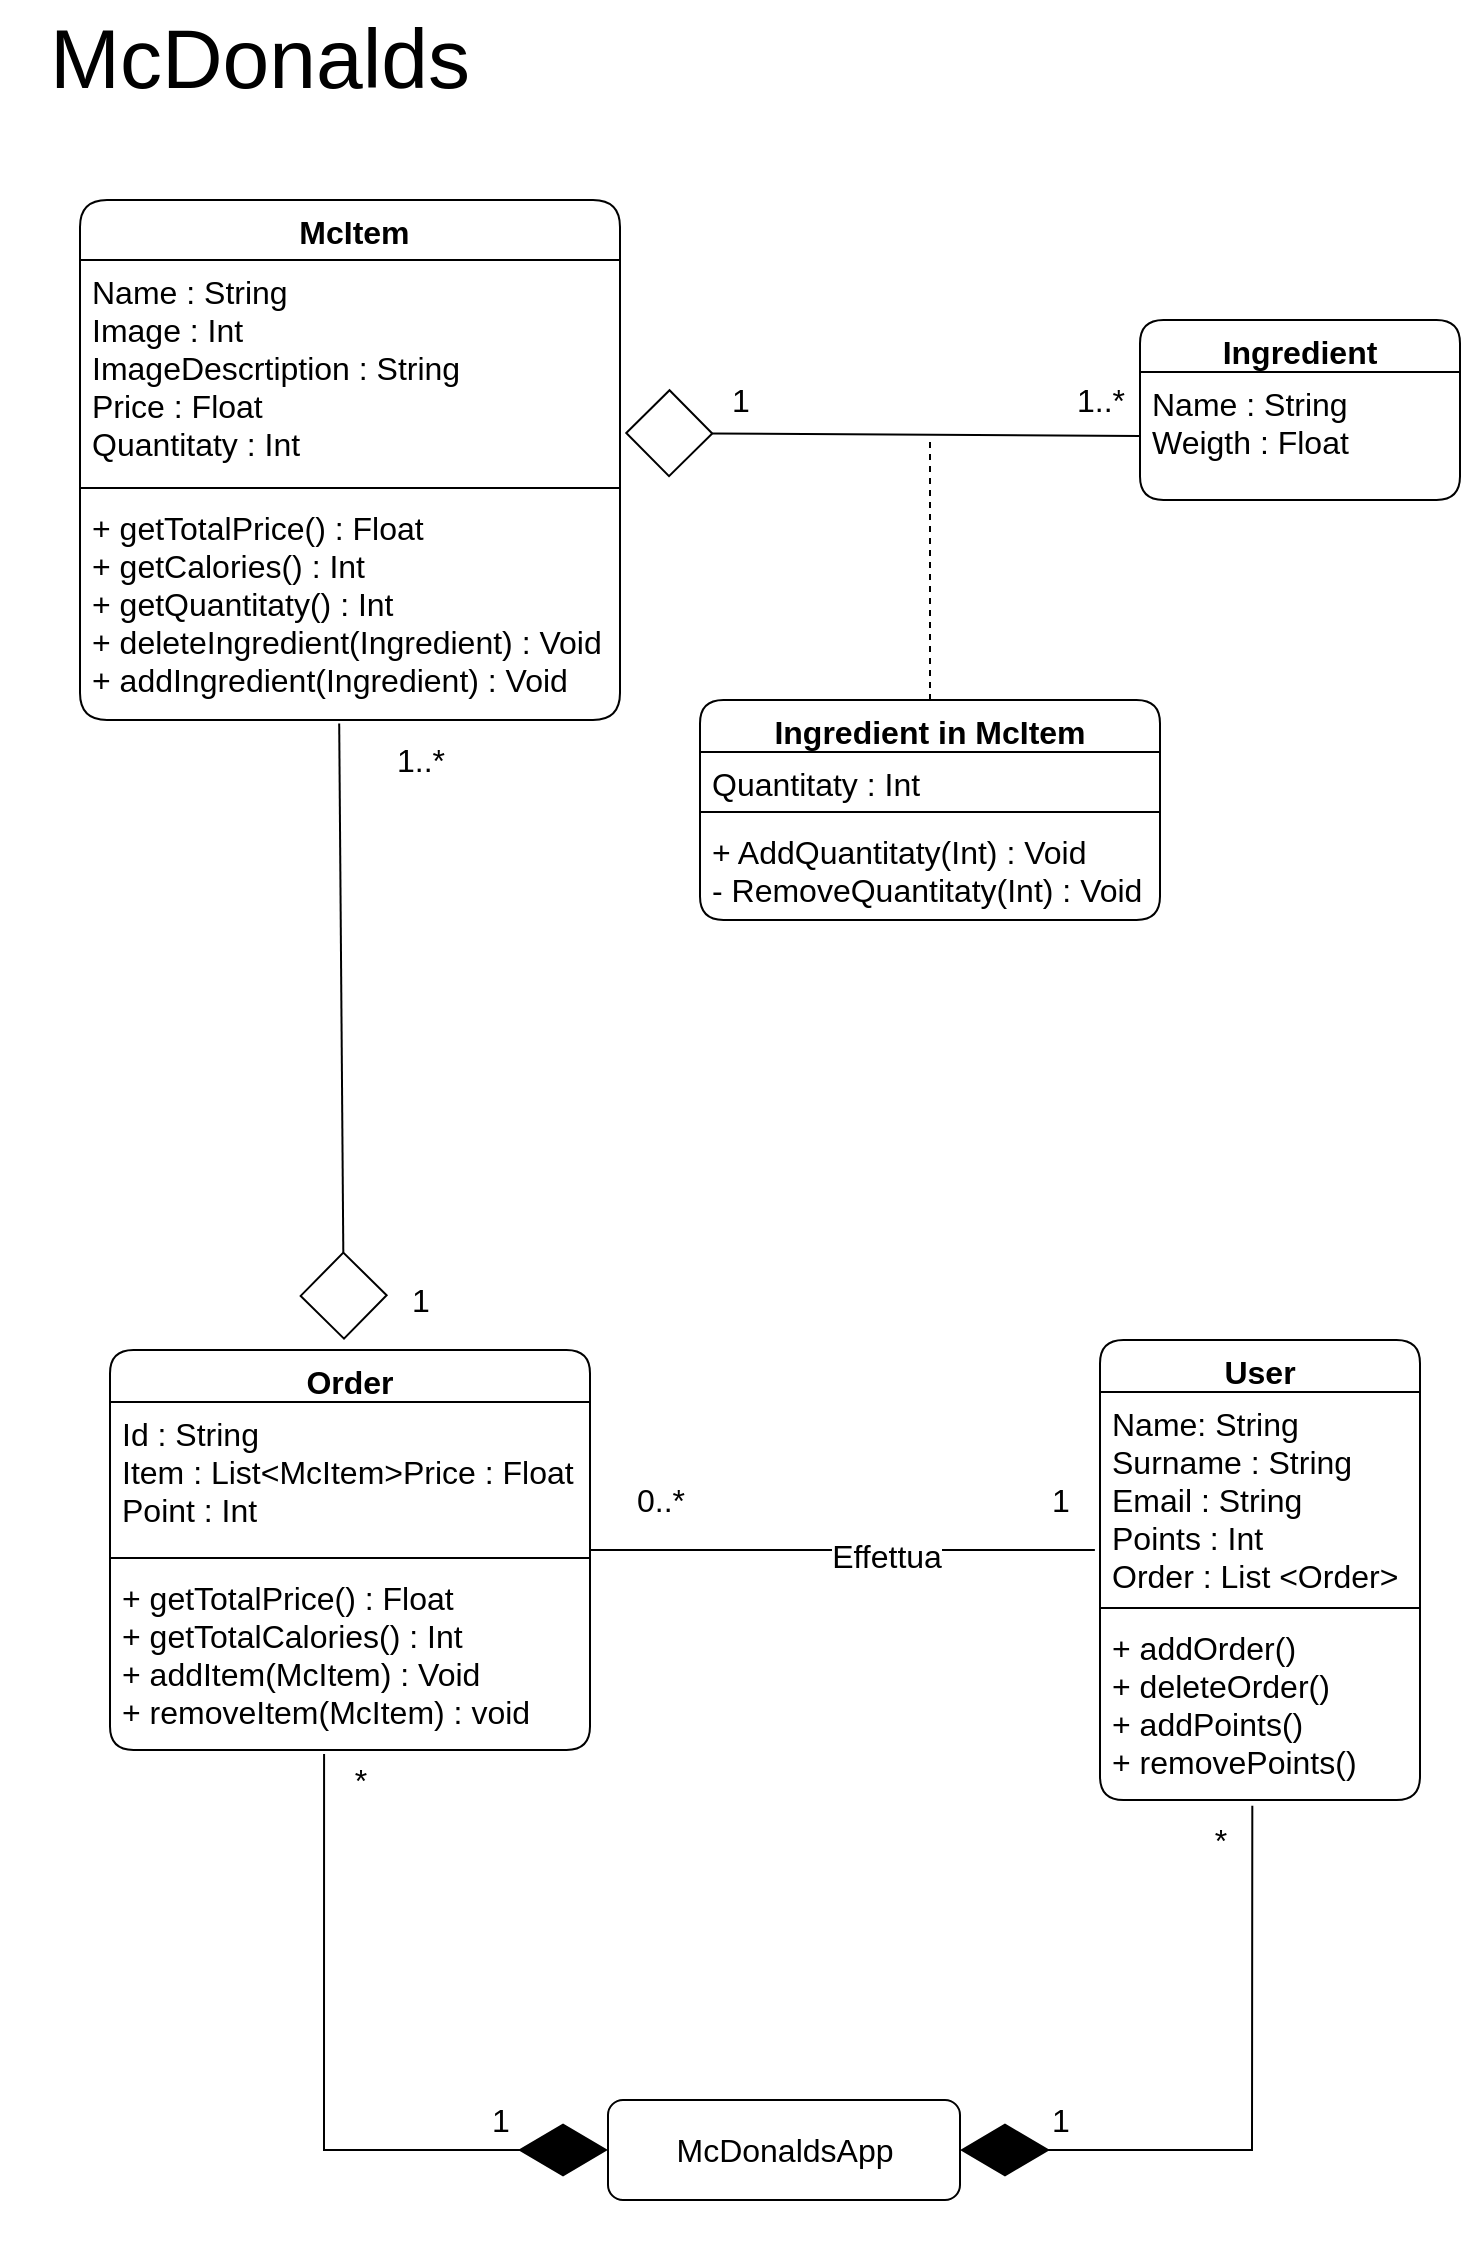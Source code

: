 <mxfile version="15.5.2" type="device"><diagram id="NiVSoZdvl49ZAUU-cU_V" name="Page-1"><mxGraphModel dx="1577" dy="1067" grid="1" gridSize="10" guides="1" tooltips="1" connect="1" arrows="1" fold="1" page="1" pageScale="1" pageWidth="827" pageHeight="1169" background="none" math="0" shadow="0"><root><mxCell id="0"/><mxCell id="1" parent="0"/><mxCell id="I-o6mCTvG4oYf4li-aWE-1" value="McDonalds" style="text;html=1;strokeColor=none;fillColor=none;align=center;verticalAlign=middle;whiteSpace=wrap;rounded=0;fontSize=42;" vertex="1" parent="1"><mxGeometry y="20" width="260" height="60" as="geometry"/></mxCell><mxCell id="I-o6mCTvG4oYf4li-aWE-14" value=" McItem" style="swimlane;fontStyle=1;align=center;verticalAlign=top;childLayout=stackLayout;horizontal=1;startSize=30;horizontalStack=0;resizeParent=1;resizeParentMax=0;resizeLast=0;collapsible=1;marginBottom=0;rounded=1;labelBackgroundColor=none;labelBorderColor=none;fontSize=16;fillColor=#FFFFFF;" vertex="1" parent="1"><mxGeometry x="40" y="120" width="270" height="260" as="geometry"/></mxCell><mxCell id="I-o6mCTvG4oYf4li-aWE-15" value="Name : String&#xA;Image : Int&#xA;ImageDescrtiption : String&#xA;Price : Float&#xA;Quantitaty : Int&#xA;" style="text;strokeColor=none;fillColor=none;align=left;verticalAlign=top;spacingLeft=4;spacingRight=4;overflow=hidden;rotatable=0;points=[[0,0.5],[1,0.5]];portConstraint=eastwest;rounded=1;labelBackgroundColor=none;labelBorderColor=none;fontSize=16;" vertex="1" parent="I-o6mCTvG4oYf4li-aWE-14"><mxGeometry y="30" width="270" height="110" as="geometry"/></mxCell><mxCell id="I-o6mCTvG4oYf4li-aWE-16" value="" style="line;strokeWidth=1;fillColor=none;align=left;verticalAlign=middle;spacingTop=-1;spacingLeft=3;spacingRight=3;rotatable=0;labelPosition=right;points=[];portConstraint=eastwest;rounded=1;labelBackgroundColor=none;labelBorderColor=none;fontSize=16;" vertex="1" parent="I-o6mCTvG4oYf4li-aWE-14"><mxGeometry y="140" width="270" height="8" as="geometry"/></mxCell><mxCell id="I-o6mCTvG4oYf4li-aWE-17" value="+ getTotalPrice() : Float&#xA;+ getCalories() : Int&#xA;+ getQuantitaty() : Int&#xA;+ deleteIngredient(Ingredient) : Void&#xA;+ addIngredient(Ingredient) : Void&#xA;&#xA;" style="text;strokeColor=none;fillColor=none;align=left;verticalAlign=top;spacingLeft=4;spacingRight=4;overflow=hidden;rotatable=0;points=[[0,0.5],[1,0.5]];portConstraint=eastwest;rounded=1;labelBackgroundColor=none;labelBorderColor=none;fontSize=16;" vertex="1" parent="I-o6mCTvG4oYf4li-aWE-14"><mxGeometry y="148" width="270" height="112" as="geometry"/></mxCell><mxCell id="I-o6mCTvG4oYf4li-aWE-26" value="Ingredient" style="swimlane;fontStyle=1;align=center;verticalAlign=top;childLayout=stackLayout;horizontal=1;startSize=26;horizontalStack=0;resizeParent=1;resizeParentMax=0;resizeLast=0;collapsible=1;marginBottom=0;rounded=1;labelBackgroundColor=none;labelBorderColor=none;fontSize=16;fillColor=#FFFFFF;" vertex="1" parent="1"><mxGeometry x="570" y="180" width="160" height="90" as="geometry"/></mxCell><mxCell id="I-o6mCTvG4oYf4li-aWE-27" value="Name : String&#xA;Weigth : Float&#xA;" style="text;strokeColor=none;fillColor=none;align=left;verticalAlign=top;spacingLeft=4;spacingRight=4;overflow=hidden;rotatable=0;points=[[0,0.5],[1,0.5]];portConstraint=eastwest;rounded=1;labelBackgroundColor=none;labelBorderColor=none;fontSize=16;" vertex="1" parent="I-o6mCTvG4oYf4li-aWE-26"><mxGeometry y="26" width="160" height="64" as="geometry"/></mxCell><mxCell id="I-o6mCTvG4oYf4li-aWE-34" value="User" style="swimlane;fontStyle=1;align=center;verticalAlign=top;childLayout=stackLayout;horizontal=1;startSize=26;horizontalStack=0;resizeParent=1;resizeParentMax=0;resizeLast=0;collapsible=1;marginBottom=0;rounded=1;labelBackgroundColor=none;labelBorderColor=none;fontSize=16;fillColor=#FFFFFF;" vertex="1" parent="1"><mxGeometry x="550" y="690" width="160" height="230" as="geometry"/></mxCell><mxCell id="I-o6mCTvG4oYf4li-aWE-35" value="Name: String&#xA;Surname : String&#xA;Email : String&#xA;Points : Int&#xA;Order : List &lt;Order&gt;" style="text;strokeColor=none;fillColor=none;align=left;verticalAlign=top;spacingLeft=4;spacingRight=4;overflow=hidden;rotatable=0;points=[[0,0.5],[1,0.5]];portConstraint=eastwest;rounded=1;labelBackgroundColor=none;labelBorderColor=none;fontSize=16;" vertex="1" parent="I-o6mCTvG4oYf4li-aWE-34"><mxGeometry y="26" width="160" height="104" as="geometry"/></mxCell><mxCell id="I-o6mCTvG4oYf4li-aWE-36" value="" style="line;strokeWidth=1;fillColor=none;align=left;verticalAlign=middle;spacingTop=-1;spacingLeft=3;spacingRight=3;rotatable=0;labelPosition=right;points=[];portConstraint=eastwest;rounded=1;labelBackgroundColor=none;labelBorderColor=none;fontSize=16;" vertex="1" parent="I-o6mCTvG4oYf4li-aWE-34"><mxGeometry y="130" width="160" height="8" as="geometry"/></mxCell><mxCell id="I-o6mCTvG4oYf4li-aWE-37" value="+ addOrder()&#xA;+ deleteOrder()&#xA;+ addPoints()&#xA;+ removePoints()&#xA;" style="text;strokeColor=none;fillColor=none;align=left;verticalAlign=top;spacingLeft=4;spacingRight=4;overflow=hidden;rotatable=0;points=[[0,0.5],[1,0.5]];portConstraint=eastwest;rounded=1;labelBackgroundColor=none;labelBorderColor=none;fontSize=16;" vertex="1" parent="I-o6mCTvG4oYf4li-aWE-34"><mxGeometry y="138" width="160" height="92" as="geometry"/></mxCell><mxCell id="I-o6mCTvG4oYf4li-aWE-39" style="rounded=0;orthogonalLoop=1;jettySize=auto;html=1;exitX=0;exitY=0.5;exitDx=0;exitDy=0;entryX=1.009;entryY=0.786;entryDx=0;entryDy=0;entryPerimeter=0;fontSize=16;endArrow=diamond;endFill=0;endSize=42;" edge="1" parent="1" source="I-o6mCTvG4oYf4li-aWE-27" target="I-o6mCTvG4oYf4li-aWE-15"><mxGeometry relative="1" as="geometry"/></mxCell><mxCell id="I-o6mCTvG4oYf4li-aWE-41" value="1" style="text;html=1;align=center;verticalAlign=middle;resizable=0;points=[];autosize=1;strokeColor=none;fillColor=none;fontSize=16;" vertex="1" parent="1"><mxGeometry x="360" y="210" width="20" height="20" as="geometry"/></mxCell><mxCell id="I-o6mCTvG4oYf4li-aWE-42" value="1..*" style="text;html=1;align=center;verticalAlign=middle;resizable=0;points=[];autosize=1;strokeColor=none;fillColor=none;fontSize=16;" vertex="1" parent="1"><mxGeometry x="530" y="210" width="40" height="20" as="geometry"/></mxCell><mxCell id="I-o6mCTvG4oYf4li-aWE-47" style="edgeStyle=none;rounded=0;orthogonalLoop=1;jettySize=auto;html=1;fontSize=16;endArrow=none;endFill=0;endSize=42;dashed=1;" edge="1" parent="1" source="I-o6mCTvG4oYf4li-aWE-43"><mxGeometry relative="1" as="geometry"><mxPoint x="465" y="240" as="targetPoint"/></mxGeometry></mxCell><mxCell id="I-o6mCTvG4oYf4li-aWE-43" value="Ingredient in McItem" style="swimlane;fontStyle=1;align=center;verticalAlign=top;childLayout=stackLayout;horizontal=1;startSize=26;horizontalStack=0;resizeParent=1;resizeParentMax=0;resizeLast=0;collapsible=1;marginBottom=0;rounded=1;labelBackgroundColor=none;labelBorderColor=none;fontSize=16;fillColor=#FFFFFF;" vertex="1" parent="1"><mxGeometry x="350" y="370" width="230" height="110" as="geometry"/></mxCell><mxCell id="I-o6mCTvG4oYf4li-aWE-44" value="Quantitaty : Int" style="text;strokeColor=none;fillColor=none;align=left;verticalAlign=top;spacingLeft=4;spacingRight=4;overflow=hidden;rotatable=0;points=[[0,0.5],[1,0.5]];portConstraint=eastwest;rounded=1;labelBackgroundColor=none;labelBorderColor=none;fontSize=16;" vertex="1" parent="I-o6mCTvG4oYf4li-aWE-43"><mxGeometry y="26" width="230" height="26" as="geometry"/></mxCell><mxCell id="I-o6mCTvG4oYf4li-aWE-45" value="" style="line;strokeWidth=1;fillColor=none;align=left;verticalAlign=middle;spacingTop=-1;spacingLeft=3;spacingRight=3;rotatable=0;labelPosition=right;points=[];portConstraint=eastwest;rounded=1;labelBackgroundColor=none;labelBorderColor=none;fontSize=16;" vertex="1" parent="I-o6mCTvG4oYf4li-aWE-43"><mxGeometry y="52" width="230" height="8" as="geometry"/></mxCell><mxCell id="I-o6mCTvG4oYf4li-aWE-46" value="+ AddQuantitaty(Int) : Void&#xA;- RemoveQuantitaty(Int) : Void" style="text;strokeColor=none;fillColor=none;align=left;verticalAlign=top;spacingLeft=4;spacingRight=4;overflow=hidden;rotatable=0;points=[[0,0.5],[1,0.5]];portConstraint=eastwest;rounded=1;labelBackgroundColor=none;labelBorderColor=none;fontSize=16;" vertex="1" parent="I-o6mCTvG4oYf4li-aWE-43"><mxGeometry y="60" width="230" height="50" as="geometry"/></mxCell><mxCell id="I-o6mCTvG4oYf4li-aWE-57" style="edgeStyle=none;rounded=0;orthogonalLoop=1;jettySize=auto;html=1;exitX=1;exitY=0.5;exitDx=0;exitDy=0;entryX=-0.016;entryY=0.76;entryDx=0;entryDy=0;entryPerimeter=0;fontSize=16;endArrow=none;endFill=0;endSize=42;" edge="1" parent="1" source="I-o6mCTvG4oYf4li-aWE-48" target="I-o6mCTvG4oYf4li-aWE-35"><mxGeometry relative="1" as="geometry"/></mxCell><mxCell id="I-o6mCTvG4oYf4li-aWE-60" value="Effettua" style="edgeLabel;html=1;align=center;verticalAlign=middle;resizable=0;points=[];fontSize=16;" vertex="1" connectable="0" parent="I-o6mCTvG4oYf4li-aWE-57"><mxGeometry x="0.18" y="-3" relative="1" as="geometry"><mxPoint x="-1" as="offset"/></mxGeometry></mxCell><mxCell id="I-o6mCTvG4oYf4li-aWE-48" value="Order" style="swimlane;fontStyle=1;align=center;verticalAlign=top;childLayout=stackLayout;horizontal=1;startSize=26;horizontalStack=0;resizeParent=1;resizeParentMax=0;resizeLast=0;collapsible=1;marginBottom=0;rounded=1;labelBackgroundColor=none;labelBorderColor=none;fontSize=16;fillColor=#FFFFFF;" vertex="1" parent="1"><mxGeometry x="55" y="695" width="240" height="200" as="geometry"/></mxCell><mxCell id="I-o6mCTvG4oYf4li-aWE-49" value="Id : String&#xA;Item : List&lt;McItem&gt;Price : Float&#xA;Point : Int" style="text;strokeColor=none;fillColor=none;align=left;verticalAlign=top;spacingLeft=4;spacingRight=4;overflow=hidden;rotatable=0;points=[[0,0.5],[1,0.5]];portConstraint=eastwest;rounded=1;labelBackgroundColor=none;labelBorderColor=none;fontSize=16;" vertex="1" parent="I-o6mCTvG4oYf4li-aWE-48"><mxGeometry y="26" width="240" height="74" as="geometry"/></mxCell><mxCell id="I-o6mCTvG4oYf4li-aWE-50" value="" style="line;strokeWidth=1;fillColor=none;align=left;verticalAlign=middle;spacingTop=-1;spacingLeft=3;spacingRight=3;rotatable=0;labelPosition=right;points=[];portConstraint=eastwest;rounded=1;labelBackgroundColor=none;labelBorderColor=none;fontSize=16;" vertex="1" parent="I-o6mCTvG4oYf4li-aWE-48"><mxGeometry y="100" width="240" height="8" as="geometry"/></mxCell><mxCell id="I-o6mCTvG4oYf4li-aWE-51" value="+ getTotalPrice() : Float&#xA;+ getTotalCalories() : Int&#xA;+ addItem(McItem) : Void&#xA;+ removeItem(McItem) : void&#xA;" style="text;strokeColor=none;fillColor=none;align=left;verticalAlign=top;spacingLeft=4;spacingRight=4;overflow=hidden;rotatable=0;points=[[0,0.5],[1,0.5]];portConstraint=eastwest;rounded=1;labelBackgroundColor=none;labelBorderColor=none;fontSize=16;" vertex="1" parent="I-o6mCTvG4oYf4li-aWE-48"><mxGeometry y="108" width="240" height="92" as="geometry"/></mxCell><mxCell id="I-o6mCTvG4oYf4li-aWE-56" style="rounded=0;orthogonalLoop=1;jettySize=auto;html=1;exitX=0.48;exitY=1.016;exitDx=0;exitDy=0;fontSize=16;endArrow=diamond;endFill=0;endSize=42;exitPerimeter=0;" edge="1" parent="1" source="I-o6mCTvG4oYf4li-aWE-17"><mxGeometry relative="1" as="geometry"><mxPoint x="580.0" y="248" as="sourcePoint"/><mxPoint x="172" y="690" as="targetPoint"/></mxGeometry></mxCell><mxCell id="I-o6mCTvG4oYf4li-aWE-58" value="1" style="text;html=1;align=center;verticalAlign=middle;resizable=0;points=[];autosize=1;strokeColor=none;fillColor=none;fontSize=16;" vertex="1" parent="1"><mxGeometry x="200" y="660" width="20" height="20" as="geometry"/></mxCell><mxCell id="I-o6mCTvG4oYf4li-aWE-59" value="1..*" style="text;html=1;align=center;verticalAlign=middle;resizable=0;points=[];autosize=1;strokeColor=none;fillColor=none;fontSize=16;" vertex="1" parent="1"><mxGeometry x="190" y="390" width="40" height="20" as="geometry"/></mxCell><mxCell id="I-o6mCTvG4oYf4li-aWE-61" value="1" style="text;html=1;align=center;verticalAlign=middle;resizable=0;points=[];autosize=1;strokeColor=none;fillColor=none;fontSize=16;" vertex="1" parent="1"><mxGeometry x="520" y="760" width="20" height="20" as="geometry"/></mxCell><mxCell id="I-o6mCTvG4oYf4li-aWE-62" value="0..*" style="text;html=1;align=center;verticalAlign=middle;resizable=0;points=[];autosize=1;strokeColor=none;fillColor=none;fontSize=16;" vertex="1" parent="1"><mxGeometry x="310" y="760" width="40" height="20" as="geometry"/></mxCell><mxCell id="I-o6mCTvG4oYf4li-aWE-64" style="edgeStyle=none;rounded=0;orthogonalLoop=1;jettySize=auto;html=1;entryX=0.446;entryY=1.022;entryDx=0;entryDy=0;entryPerimeter=0;fontSize=16;endArrow=none;endFill=0;endSize=42;startArrow=diamondThin;startFill=1;sourcePerimeterSpacing=0;startSize=42;" edge="1" parent="1" source="I-o6mCTvG4oYf4li-aWE-63" target="I-o6mCTvG4oYf4li-aWE-51"><mxGeometry relative="1" as="geometry"><Array as="points"><mxPoint x="162" y="1095"/></Array></mxGeometry></mxCell><mxCell id="I-o6mCTvG4oYf4li-aWE-65" style="edgeStyle=none;rounded=0;orthogonalLoop=1;jettySize=auto;html=1;exitX=1;exitY=0.5;exitDx=0;exitDy=0;entryX=0.476;entryY=1.031;entryDx=0;entryDy=0;entryPerimeter=0;fontSize=16;endArrow=none;endFill=0;endSize=42;startArrow=diamondThin;startFill=1;startSize=42;" edge="1" parent="1" source="I-o6mCTvG4oYf4li-aWE-63" target="I-o6mCTvG4oYf4li-aWE-37"><mxGeometry relative="1" as="geometry"><Array as="points"><mxPoint x="626" y="1095"/></Array></mxGeometry></mxCell><mxCell id="I-o6mCTvG4oYf4li-aWE-63" value="McDonaldsApp" style="html=1;rounded=1;labelBackgroundColor=none;labelBorderColor=none;fontSize=16;fillColor=#FFFFFF;" vertex="1" parent="1"><mxGeometry x="304" y="1070" width="176" height="50" as="geometry"/></mxCell><mxCell id="I-o6mCTvG4oYf4li-aWE-66" value="1" style="text;html=1;align=center;verticalAlign=middle;resizable=0;points=[];autosize=1;strokeColor=none;fillColor=none;fontSize=16;" vertex="1" parent="1"><mxGeometry x="240" y="1070" width="20" height="20" as="geometry"/></mxCell><mxCell id="I-o6mCTvG4oYf4li-aWE-67" value="*" style="text;html=1;align=center;verticalAlign=middle;resizable=0;points=[];autosize=1;strokeColor=none;fillColor=none;fontSize=16;" vertex="1" parent="1"><mxGeometry x="170" y="900" width="20" height="20" as="geometry"/></mxCell><mxCell id="I-o6mCTvG4oYf4li-aWE-68" value="1" style="text;html=1;align=center;verticalAlign=middle;resizable=0;points=[];autosize=1;strokeColor=none;fillColor=none;fontSize=16;" vertex="1" parent="1"><mxGeometry x="520" y="1070" width="20" height="20" as="geometry"/></mxCell><mxCell id="I-o6mCTvG4oYf4li-aWE-69" value="*" style="text;html=1;align=center;verticalAlign=middle;resizable=0;points=[];autosize=1;strokeColor=none;fillColor=none;fontSize=16;" vertex="1" parent="1"><mxGeometry x="600" y="930" width="20" height="20" as="geometry"/></mxCell></root></mxGraphModel></diagram></mxfile>